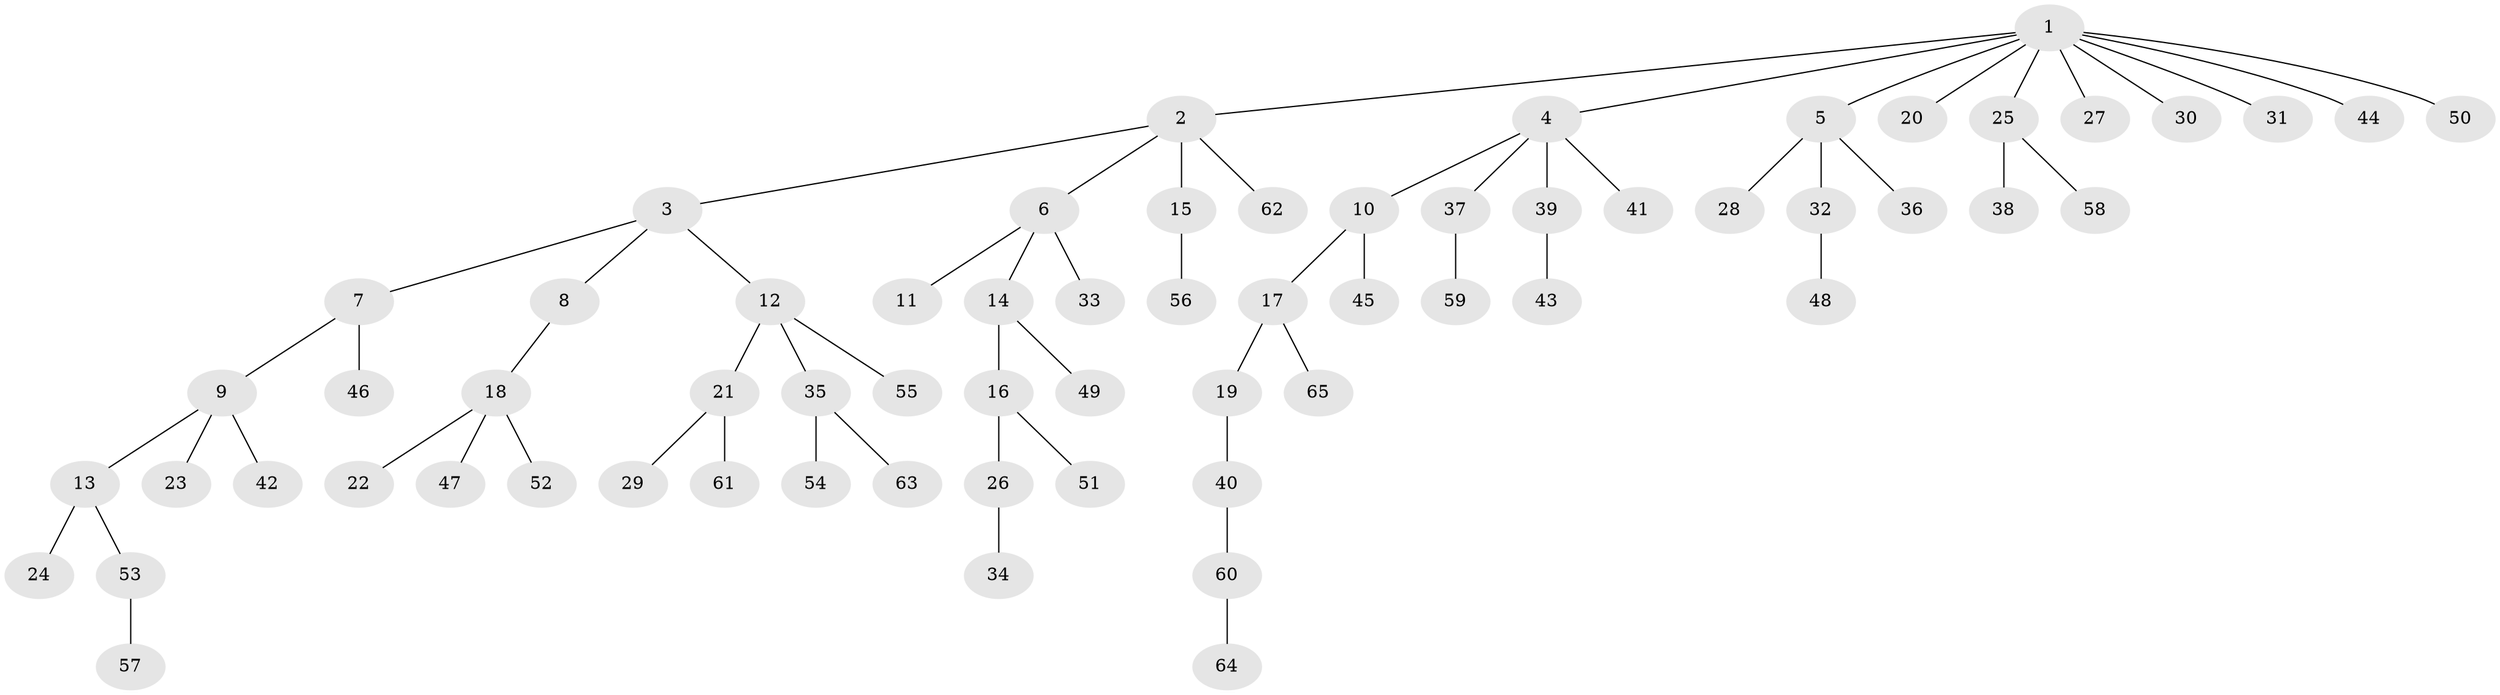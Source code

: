 // coarse degree distribution, {2: 0.13333333333333333, 1: 0.7777777777777778, 6: 0.022222222222222223, 7: 0.022222222222222223, 5: 0.022222222222222223, 23: 0.022222222222222223}
// Generated by graph-tools (version 1.1) at 2025/56/03/04/25 21:56:04]
// undirected, 65 vertices, 64 edges
graph export_dot {
graph [start="1"]
  node [color=gray90,style=filled];
  1;
  2;
  3;
  4;
  5;
  6;
  7;
  8;
  9;
  10;
  11;
  12;
  13;
  14;
  15;
  16;
  17;
  18;
  19;
  20;
  21;
  22;
  23;
  24;
  25;
  26;
  27;
  28;
  29;
  30;
  31;
  32;
  33;
  34;
  35;
  36;
  37;
  38;
  39;
  40;
  41;
  42;
  43;
  44;
  45;
  46;
  47;
  48;
  49;
  50;
  51;
  52;
  53;
  54;
  55;
  56;
  57;
  58;
  59;
  60;
  61;
  62;
  63;
  64;
  65;
  1 -- 2;
  1 -- 4;
  1 -- 5;
  1 -- 20;
  1 -- 25;
  1 -- 27;
  1 -- 30;
  1 -- 31;
  1 -- 44;
  1 -- 50;
  2 -- 3;
  2 -- 6;
  2 -- 15;
  2 -- 62;
  3 -- 7;
  3 -- 8;
  3 -- 12;
  4 -- 10;
  4 -- 37;
  4 -- 39;
  4 -- 41;
  5 -- 28;
  5 -- 32;
  5 -- 36;
  6 -- 11;
  6 -- 14;
  6 -- 33;
  7 -- 9;
  7 -- 46;
  8 -- 18;
  9 -- 13;
  9 -- 23;
  9 -- 42;
  10 -- 17;
  10 -- 45;
  12 -- 21;
  12 -- 35;
  12 -- 55;
  13 -- 24;
  13 -- 53;
  14 -- 16;
  14 -- 49;
  15 -- 56;
  16 -- 26;
  16 -- 51;
  17 -- 19;
  17 -- 65;
  18 -- 22;
  18 -- 47;
  18 -- 52;
  19 -- 40;
  21 -- 29;
  21 -- 61;
  25 -- 38;
  25 -- 58;
  26 -- 34;
  32 -- 48;
  35 -- 54;
  35 -- 63;
  37 -- 59;
  39 -- 43;
  40 -- 60;
  53 -- 57;
  60 -- 64;
}
